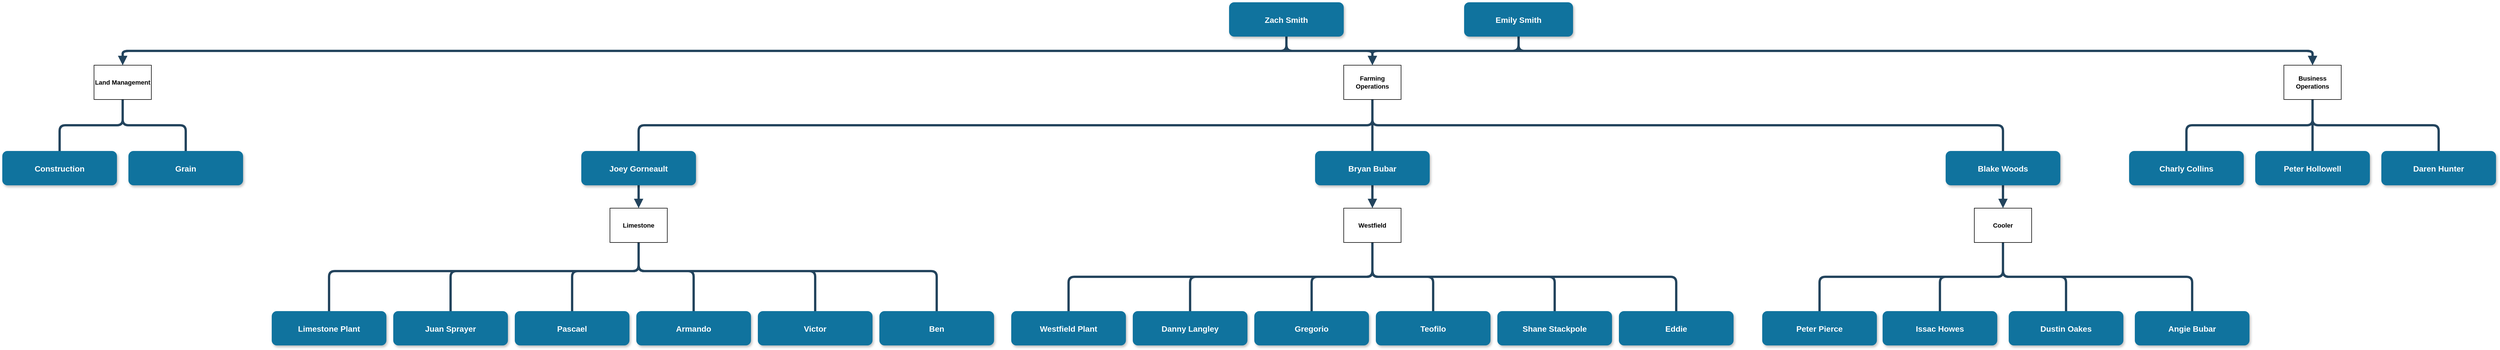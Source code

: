 <mxfile version="26.0.15">
  <diagram name="Page-1" id="97916047-d0de-89f5-080d-49f4d83e522f">
    <mxGraphModel dx="4978" dy="967" grid="1" gridSize="10" guides="1" tooltips="1" connect="1" arrows="1" fold="1" page="1" pageScale="1.5" pageWidth="1169" pageHeight="827" background="none" math="0" shadow="0">
      <root>
        <mxCell id="0" />
        <mxCell id="1" parent="0" />
        <mxCell id="kjqUYPn-NtSr5DM89MB0-171" style="edgeStyle=elbowEdgeStyle;shape=connector;rounded=1;orthogonalLoop=1;jettySize=auto;elbow=vertical;html=1;exitX=0.5;exitY=1;exitDx=0;exitDy=0;strokeColor=#23445D;strokeWidth=4;align=center;verticalAlign=middle;fontFamily=Helvetica;fontSize=11;fontColor=default;fontStyle=1;labelBackgroundColor=default;endArrow=block;endFill=1;" edge="1" parent="1" source="4" target="kjqUYPn-NtSr5DM89MB0-170">
          <mxGeometry relative="1" as="geometry" />
        </mxCell>
        <mxCell id="4" value="Joey Gorneault" style="rounded=1;fillColor=#10739E;strokeColor=none;shadow=1;gradientColor=none;fontStyle=1;fontColor=#FFFFFF;fontSize=14;" parent="1" vertex="1">
          <mxGeometry x="-1290" y="430" width="200" height="60" as="geometry" />
        </mxCell>
        <mxCell id="kjqUYPn-NtSr5DM89MB0-139" style="edgeStyle=elbowEdgeStyle;shape=connector;rounded=1;orthogonalLoop=1;jettySize=auto;elbow=vertical;html=1;entryX=0.5;entryY=0;entryDx=0;entryDy=0;strokeColor=#23445D;strokeWidth=4;align=center;verticalAlign=middle;fontFamily=Helvetica;fontSize=11;fontColor=default;fontStyle=1;labelBackgroundColor=default;endArrow=none;endFill=1;exitX=0.5;exitY=1;exitDx=0;exitDy=0;startFill=0;" edge="1" parent="1" source="kjqUYPn-NtSr5DM89MB0-147" target="kjqUYPn-NtSr5DM89MB0-138">
          <mxGeometry relative="1" as="geometry">
            <Array as="points">
              <mxPoint x="-170" y="650" />
            </Array>
          </mxGeometry>
        </mxCell>
        <mxCell id="kjqUYPn-NtSr5DM89MB0-140" style="edgeStyle=elbowEdgeStyle;shape=connector;rounded=1;orthogonalLoop=1;jettySize=auto;elbow=vertical;html=1;entryX=0.5;entryY=0;entryDx=0;entryDy=0;strokeColor=#23445D;strokeWidth=4;align=center;verticalAlign=middle;fontFamily=Helvetica;fontSize=11;fontColor=default;fontStyle=1;labelBackgroundColor=default;endArrow=none;endFill=1;exitX=0.5;exitY=1;exitDx=0;exitDy=0;startFill=0;" edge="1" parent="1" source="kjqUYPn-NtSr5DM89MB0-147" target="kjqUYPn-NtSr5DM89MB0-134">
          <mxGeometry relative="1" as="geometry">
            <Array as="points">
              <mxPoint x="-80" y="650" />
            </Array>
          </mxGeometry>
        </mxCell>
        <mxCell id="kjqUYPn-NtSr5DM89MB0-142" style="edgeStyle=elbowEdgeStyle;shape=connector;rounded=1;orthogonalLoop=1;jettySize=auto;elbow=vertical;html=1;entryX=0.5;entryY=0;entryDx=0;entryDy=0;strokeColor=#23445D;strokeWidth=4;align=center;verticalAlign=middle;fontFamily=Helvetica;fontSize=11;fontColor=default;fontStyle=1;labelBackgroundColor=default;endArrow=none;endFill=1;exitX=0.5;exitY=1;exitDx=0;exitDy=0;startFill=0;" edge="1" parent="1" source="kjqUYPn-NtSr5DM89MB0-147" target="kjqUYPn-NtSr5DM89MB0-136">
          <mxGeometry relative="1" as="geometry">
            <Array as="points">
              <mxPoint x="150" y="650" />
            </Array>
          </mxGeometry>
        </mxCell>
        <mxCell id="kjqUYPn-NtSr5DM89MB0-143" style="edgeStyle=elbowEdgeStyle;shape=connector;rounded=1;orthogonalLoop=1;jettySize=auto;elbow=vertical;html=1;entryX=0.5;entryY=0;entryDx=0;entryDy=0;strokeColor=#23445D;strokeWidth=4;align=center;verticalAlign=middle;fontFamily=Helvetica;fontSize=11;fontColor=default;fontStyle=1;labelBackgroundColor=default;endArrow=none;endFill=1;exitX=0.5;exitY=1;exitDx=0;exitDy=0;startFill=0;" edge="1" parent="1" source="kjqUYPn-NtSr5DM89MB0-147" target="kjqUYPn-NtSr5DM89MB0-133">
          <mxGeometry relative="1" as="geometry">
            <Array as="points">
              <mxPoint x="250" y="650" />
            </Array>
          </mxGeometry>
        </mxCell>
        <mxCell id="kjqUYPn-NtSr5DM89MB0-144" style="edgeStyle=elbowEdgeStyle;shape=connector;rounded=1;orthogonalLoop=1;jettySize=auto;elbow=vertical;html=1;entryX=0.5;entryY=0;entryDx=0;entryDy=0;strokeColor=#23445D;strokeWidth=4;align=center;verticalAlign=middle;fontFamily=Helvetica;fontSize=11;fontColor=default;fontStyle=1;labelBackgroundColor=default;endArrow=none;endFill=1;exitX=0.5;exitY=1;exitDx=0;exitDy=0;startFill=0;" edge="1" parent="1" source="kjqUYPn-NtSr5DM89MB0-147" target="kjqUYPn-NtSr5DM89MB0-137">
          <mxGeometry relative="1" as="geometry">
            <Array as="points">
              <mxPoint x="340" y="650" />
            </Array>
          </mxGeometry>
        </mxCell>
        <mxCell id="kjqUYPn-NtSr5DM89MB0-146" style="edgeStyle=elbowEdgeStyle;shape=connector;rounded=1;orthogonalLoop=1;jettySize=auto;elbow=vertical;html=1;entryX=0.5;entryY=0;entryDx=0;entryDy=0;strokeColor=#23445D;strokeWidth=4;align=center;verticalAlign=middle;fontFamily=Helvetica;fontSize=11;fontColor=default;fontStyle=1;labelBackgroundColor=default;endArrow=none;endFill=1;exitX=0.5;exitY=1;exitDx=0;exitDy=0;startFill=0;" edge="1" parent="1" source="kjqUYPn-NtSr5DM89MB0-147" target="kjqUYPn-NtSr5DM89MB0-135">
          <mxGeometry relative="1" as="geometry">
            <Array as="points">
              <mxPoint x="40" y="650" />
            </Array>
          </mxGeometry>
        </mxCell>
        <mxCell id="kjqUYPn-NtSr5DM89MB0-149" style="edgeStyle=elbowEdgeStyle;shape=connector;rounded=1;orthogonalLoop=1;jettySize=auto;elbow=vertical;html=1;entryX=0.5;entryY=0;entryDx=0;entryDy=0;strokeColor=#23445D;strokeWidth=4;align=center;verticalAlign=middle;fontFamily=Helvetica;fontSize=11;fontColor=default;fontStyle=1;labelBackgroundColor=default;endArrow=block;endFill=1;" edge="1" parent="1" source="5" target="kjqUYPn-NtSr5DM89MB0-147">
          <mxGeometry relative="1" as="geometry" />
        </mxCell>
        <mxCell id="5" value="Bryan Bubar" style="rounded=1;fillColor=#10739E;strokeColor=none;shadow=1;gradientColor=none;fontStyle=1;fontColor=#FFFFFF;fontSize=14;" parent="1" vertex="1">
          <mxGeometry x="-10" y="430" width="200" height="60" as="geometry" />
        </mxCell>
        <mxCell id="kjqUYPn-NtSr5DM89MB0-77" style="edgeStyle=elbowEdgeStyle;shape=connector;rounded=1;orthogonalLoop=1;jettySize=auto;elbow=vertical;html=1;startArrow=none;endArrow=none;strokeColor=#23445D;strokeWidth=4;align=center;verticalAlign=middle;fontFamily=Helvetica;fontSize=11;fontColor=default;fontStyle=1;labelBackgroundColor=default;exitX=0.5;exitY=1;exitDx=0;exitDy=0;" edge="1" parent="1" source="kjqUYPn-NtSr5DM89MB0-75" target="4">
          <mxGeometry relative="1" as="geometry" />
        </mxCell>
        <mxCell id="kjqUYPn-NtSr5DM89MB0-78" style="edgeStyle=elbowEdgeStyle;shape=connector;rounded=1;orthogonalLoop=1;jettySize=auto;elbow=vertical;html=1;startArrow=none;endArrow=none;entryX=0.5;entryY=0;entryDx=0;entryDy=0;strokeColor=#23445D;strokeWidth=4;align=center;verticalAlign=middle;fontFamily=Helvetica;fontSize=11;fontColor=default;fontStyle=1;labelBackgroundColor=default;exitX=0.5;exitY=1;exitDx=0;exitDy=0;" edge="1" parent="1" source="kjqUYPn-NtSr5DM89MB0-75" target="5">
          <mxGeometry relative="1" as="geometry">
            <mxPoint x="220" y="370" as="sourcePoint" />
          </mxGeometry>
        </mxCell>
        <mxCell id="kjqUYPn-NtSr5DM89MB0-174" style="edgeStyle=elbowEdgeStyle;shape=connector;rounded=1;orthogonalLoop=1;jettySize=auto;elbow=vertical;html=1;startArrow=none;endArrow=none;exitX=0.5;exitY=1;exitDx=0;exitDy=0;entryX=0.5;entryY=0;entryDx=0;entryDy=0;strokeColor=#23445D;strokeWidth=4;align=center;verticalAlign=middle;fontFamily=Helvetica;fontSize=11;fontColor=default;fontStyle=1;labelBackgroundColor=default;" edge="1" parent="1" source="kjqUYPn-NtSr5DM89MB0-75" target="kjqUYPn-NtSr5DM89MB0-106">
          <mxGeometry relative="1" as="geometry" />
        </mxCell>
        <mxCell id="kjqUYPn-NtSr5DM89MB0-75" value="Farming Operations" style="whiteSpace=wrap;html=1;align=center;verticalAlign=middle;treeFolding=1;treeMoving=1;newEdgeStyle={&quot;edgeStyle&quot;:&quot;elbowEdgeStyle&quot;,&quot;startArrow&quot;:&quot;none&quot;,&quot;endArrow&quot;:&quot;none&quot;};fontFamily=Helvetica;fontSize=11;fontColor=default;fontStyle=1;labelBackgroundColor=default;" vertex="1" parent="1">
          <mxGeometry x="40" y="280" width="100" height="60" as="geometry" />
        </mxCell>
        <mxCell id="kjqUYPn-NtSr5DM89MB0-90" style="edgeStyle=elbowEdgeStyle;shape=connector;rounded=1;orthogonalLoop=1;jettySize=auto;elbow=vertical;html=1;entryX=0.5;entryY=0;entryDx=0;entryDy=0;strokeColor=#23445D;strokeWidth=4;align=center;verticalAlign=middle;fontFamily=Helvetica;fontSize=11;fontColor=default;fontStyle=1;labelBackgroundColor=default;endArrow=block;endFill=1;exitX=0.5;exitY=1;exitDx=0;exitDy=0;flowAnimation=0;" edge="1" parent="1" source="kjqUYPn-NtSr5DM89MB0-87" target="kjqUYPn-NtSr5DM89MB0-75">
          <mxGeometry relative="1" as="geometry" />
        </mxCell>
        <mxCell id="kjqUYPn-NtSr5DM89MB0-94" style="edgeStyle=elbowEdgeStyle;shape=connector;rounded=1;orthogonalLoop=1;jettySize=auto;elbow=vertical;html=1;exitX=0.5;exitY=1;exitDx=0;exitDy=0;strokeColor=#23445D;strokeWidth=4;align=center;verticalAlign=middle;fontFamily=Helvetica;fontSize=11;fontColor=default;fontStyle=1;labelBackgroundColor=default;endArrow=block;endFill=1;" edge="1" parent="1" source="kjqUYPn-NtSr5DM89MB0-87" target="kjqUYPn-NtSr5DM89MB0-91">
          <mxGeometry relative="1" as="geometry" />
        </mxCell>
        <mxCell id="kjqUYPn-NtSr5DM89MB0-120" style="edgeStyle=elbowEdgeStyle;shape=connector;rounded=1;orthogonalLoop=1;jettySize=auto;elbow=vertical;html=1;entryX=0.5;entryY=0;entryDx=0;entryDy=0;strokeColor=#23445D;strokeWidth=4;align=center;verticalAlign=middle;fontFamily=Helvetica;fontSize=11;fontColor=default;fontStyle=1;labelBackgroundColor=default;endArrow=block;endFill=1;" edge="1" parent="1" source="kjqUYPn-NtSr5DM89MB0-87" target="kjqUYPn-NtSr5DM89MB0-117">
          <mxGeometry relative="1" as="geometry" />
        </mxCell>
        <mxCell id="kjqUYPn-NtSr5DM89MB0-87" value="Emily Smith" style="rounded=1;fillColor=#10739E;strokeColor=none;shadow=1;gradientColor=none;fontStyle=1;fontColor=#FFFFFF;fontSize=14;" vertex="1" parent="1">
          <mxGeometry x="250" y="170" width="190" height="60" as="geometry" />
        </mxCell>
        <mxCell id="kjqUYPn-NtSr5DM89MB0-89" style="edgeStyle=elbowEdgeStyle;shape=connector;rounded=1;orthogonalLoop=1;jettySize=auto;elbow=vertical;html=1;exitX=0.5;exitY=1;exitDx=0;exitDy=0;strokeColor=#23445D;strokeWidth=4;align=center;verticalAlign=middle;fontFamily=Helvetica;fontSize=11;fontColor=default;fontStyle=1;labelBackgroundColor=default;endArrow=block;endFill=1;" edge="1" parent="1" source="kjqUYPn-NtSr5DM89MB0-88" target="kjqUYPn-NtSr5DM89MB0-75">
          <mxGeometry relative="1" as="geometry" />
        </mxCell>
        <mxCell id="kjqUYPn-NtSr5DM89MB0-93" style="edgeStyle=elbowEdgeStyle;shape=connector;rounded=1;orthogonalLoop=1;jettySize=auto;elbow=vertical;html=1;exitX=0.5;exitY=1;exitDx=0;exitDy=0;strokeColor=#23445D;strokeWidth=4;align=center;verticalAlign=middle;fontFamily=Helvetica;fontSize=11;fontColor=default;fontStyle=1;labelBackgroundColor=default;endArrow=block;endFill=1;" edge="1" parent="1" source="kjqUYPn-NtSr5DM89MB0-88" target="kjqUYPn-NtSr5DM89MB0-91">
          <mxGeometry relative="1" as="geometry" />
        </mxCell>
        <mxCell id="kjqUYPn-NtSr5DM89MB0-118" style="edgeStyle=elbowEdgeStyle;shape=connector;rounded=1;orthogonalLoop=1;jettySize=auto;elbow=vertical;html=1;strokeColor=#23445D;strokeWidth=4;align=center;verticalAlign=middle;fontFamily=Helvetica;fontSize=11;fontColor=default;fontStyle=1;labelBackgroundColor=default;endArrow=block;endFill=1;" edge="1" parent="1" source="kjqUYPn-NtSr5DM89MB0-88" target="kjqUYPn-NtSr5DM89MB0-117">
          <mxGeometry relative="1" as="geometry" />
        </mxCell>
        <mxCell id="kjqUYPn-NtSr5DM89MB0-88" value="Zach Smith" style="rounded=1;fillColor=#10739E;strokeColor=none;shadow=1;gradientColor=none;fontStyle=1;fontColor=#FFFFFF;fontSize=14;" vertex="1" parent="1">
          <mxGeometry x="-160" y="170" width="200" height="60" as="geometry" />
        </mxCell>
        <mxCell id="kjqUYPn-NtSr5DM89MB0-175" style="edgeStyle=elbowEdgeStyle;shape=connector;rounded=1;orthogonalLoop=1;jettySize=auto;elbow=vertical;html=1;exitX=0.5;exitY=1;exitDx=0;exitDy=0;entryX=0.5;entryY=0;entryDx=0;entryDy=0;strokeColor=#23445D;strokeWidth=4;align=center;verticalAlign=middle;fontFamily=Helvetica;fontSize=11;fontColor=default;fontStyle=1;labelBackgroundColor=default;endArrow=block;endFill=1;" edge="1" parent="1" source="kjqUYPn-NtSr5DM89MB0-106" target="kjqUYPn-NtSr5DM89MB0-110">
          <mxGeometry relative="1" as="geometry" />
        </mxCell>
        <mxCell id="kjqUYPn-NtSr5DM89MB0-106" value="Blake Woods" style="rounded=1;fillColor=#10739E;strokeColor=none;shadow=1;gradientColor=none;fontStyle=1;fontColor=#FFFFFF;fontSize=14;" vertex="1" parent="1">
          <mxGeometry x="1090" y="430" width="200" height="60" as="geometry" />
        </mxCell>
        <mxCell id="kjqUYPn-NtSr5DM89MB0-176" style="edgeStyle=elbowEdgeStyle;shape=connector;rounded=1;orthogonalLoop=1;jettySize=auto;elbow=vertical;html=1;startArrow=none;endArrow=none;entryX=0.5;entryY=0;entryDx=0;entryDy=0;strokeColor=#23445D;strokeWidth=4;align=center;verticalAlign=middle;fontFamily=Helvetica;fontSize=11;fontColor=default;fontStyle=1;labelBackgroundColor=default;" edge="1" parent="1" source="kjqUYPn-NtSr5DM89MB0-110" target="kjqUYPn-NtSr5DM89MB0-125">
          <mxGeometry relative="1" as="geometry" />
        </mxCell>
        <mxCell id="kjqUYPn-NtSr5DM89MB0-177" style="edgeStyle=elbowEdgeStyle;shape=connector;rounded=1;orthogonalLoop=1;jettySize=auto;elbow=vertical;html=1;startArrow=none;endArrow=none;entryX=0.5;entryY=0;entryDx=0;entryDy=0;strokeColor=#23445D;strokeWidth=4;align=center;verticalAlign=middle;fontFamily=Helvetica;fontSize=11;fontColor=default;fontStyle=1;labelBackgroundColor=default;" edge="1" parent="1" source="kjqUYPn-NtSr5DM89MB0-110" target="kjqUYPn-NtSr5DM89MB0-126">
          <mxGeometry relative="1" as="geometry" />
        </mxCell>
        <mxCell id="kjqUYPn-NtSr5DM89MB0-178" style="edgeStyle=elbowEdgeStyle;shape=connector;rounded=1;orthogonalLoop=1;jettySize=auto;elbow=vertical;html=1;startArrow=none;endArrow=none;entryX=0.5;entryY=0;entryDx=0;entryDy=0;strokeColor=#23445D;strokeWidth=4;align=center;verticalAlign=middle;fontFamily=Helvetica;fontSize=11;fontColor=default;fontStyle=1;labelBackgroundColor=default;" edge="1" parent="1" source="kjqUYPn-NtSr5DM89MB0-110" target="kjqUYPn-NtSr5DM89MB0-127">
          <mxGeometry relative="1" as="geometry" />
        </mxCell>
        <mxCell id="kjqUYPn-NtSr5DM89MB0-179" style="edgeStyle=elbowEdgeStyle;shape=connector;rounded=1;orthogonalLoop=1;jettySize=auto;elbow=vertical;html=1;startArrow=none;endArrow=none;entryX=0.5;entryY=0;entryDx=0;entryDy=0;strokeColor=#23445D;strokeWidth=4;align=center;verticalAlign=middle;fontFamily=Helvetica;fontSize=11;fontColor=default;fontStyle=1;labelBackgroundColor=default;" edge="1" parent="1" source="kjqUYPn-NtSr5DM89MB0-110" target="kjqUYPn-NtSr5DM89MB0-124">
          <mxGeometry relative="1" as="geometry" />
        </mxCell>
        <mxCell id="kjqUYPn-NtSr5DM89MB0-110" value="Cooler" style="whiteSpace=wrap;html=1;align=center;verticalAlign=middle;treeFolding=1;treeMoving=1;newEdgeStyle={&quot;edgeStyle&quot;:&quot;elbowEdgeStyle&quot;,&quot;startArrow&quot;:&quot;none&quot;,&quot;endArrow&quot;:&quot;none&quot;};fontFamily=Helvetica;fontSize=11;fontColor=default;fontStyle=1;labelBackgroundColor=default;" vertex="1" parent="1">
          <mxGeometry x="1140" y="530" width="100" height="60" as="geometry" />
        </mxCell>
        <mxCell id="kjqUYPn-NtSr5DM89MB0-113" value="Charly Collins" style="rounded=1;fillColor=#10739E;strokeColor=none;shadow=1;gradientColor=none;fontStyle=1;fontColor=#FFFFFF;fontSize=14;" vertex="1" parent="1">
          <mxGeometry x="1410" y="430" width="200" height="60" as="geometry" />
        </mxCell>
        <mxCell id="kjqUYPn-NtSr5DM89MB0-114" value="Peter Hollowell" style="rounded=1;fillColor=#10739E;strokeColor=none;shadow=1;gradientColor=none;fontStyle=1;fontColor=#FFFFFF;fontSize=14;" vertex="1" parent="1">
          <mxGeometry x="1630" y="430" width="200" height="60" as="geometry" />
        </mxCell>
        <mxCell id="kjqUYPn-NtSr5DM89MB0-115" style="edgeStyle=elbowEdgeStyle;shape=connector;rounded=1;orthogonalLoop=1;jettySize=auto;elbow=vertical;html=1;startArrow=none;endArrow=none;strokeColor=#23445D;strokeWidth=4;align=center;verticalAlign=middle;fontFamily=Helvetica;fontSize=11;fontColor=default;fontStyle=1;labelBackgroundColor=default;exitX=0.5;exitY=1;exitDx=0;exitDy=0;" edge="1" parent="1" source="kjqUYPn-NtSr5DM89MB0-117" target="kjqUYPn-NtSr5DM89MB0-113">
          <mxGeometry relative="1" as="geometry" />
        </mxCell>
        <mxCell id="kjqUYPn-NtSr5DM89MB0-116" style="edgeStyle=elbowEdgeStyle;shape=connector;rounded=1;orthogonalLoop=1;jettySize=auto;elbow=vertical;html=1;startArrow=none;endArrow=none;entryX=0.5;entryY=0;entryDx=0;entryDy=0;strokeColor=#23445D;strokeWidth=4;align=center;verticalAlign=middle;fontFamily=Helvetica;fontSize=11;fontColor=default;fontStyle=1;labelBackgroundColor=default;exitX=0.5;exitY=1;exitDx=0;exitDy=0;" edge="1" parent="1" source="kjqUYPn-NtSr5DM89MB0-117" target="kjqUYPn-NtSr5DM89MB0-114">
          <mxGeometry relative="1" as="geometry">
            <mxPoint x="1750" y="370" as="sourcePoint" />
          </mxGeometry>
        </mxCell>
        <mxCell id="kjqUYPn-NtSr5DM89MB0-123" style="edgeStyle=elbowEdgeStyle;shape=connector;rounded=1;orthogonalLoop=1;jettySize=auto;elbow=vertical;html=1;startArrow=none;endArrow=none;exitX=0.5;exitY=1;exitDx=0;exitDy=0;entryX=0.5;entryY=0;entryDx=0;entryDy=0;strokeColor=#23445D;strokeWidth=4;align=center;verticalAlign=middle;fontFamily=Helvetica;fontSize=11;fontColor=default;fontStyle=1;labelBackgroundColor=default;" edge="1" parent="1" source="kjqUYPn-NtSr5DM89MB0-117" target="kjqUYPn-NtSr5DM89MB0-122">
          <mxGeometry relative="1" as="geometry" />
        </mxCell>
        <mxCell id="kjqUYPn-NtSr5DM89MB0-117" value="Business Operations" style="whiteSpace=wrap;html=1;align=center;verticalAlign=middle;treeFolding=1;treeMoving=1;newEdgeStyle={&quot;edgeStyle&quot;:&quot;elbowEdgeStyle&quot;,&quot;startArrow&quot;:&quot;none&quot;,&quot;endArrow&quot;:&quot;none&quot;};fontFamily=Helvetica;fontSize=11;fontColor=default;fontStyle=1;labelBackgroundColor=default;" vertex="1" parent="1">
          <mxGeometry x="1680" y="280" width="100" height="60" as="geometry" />
        </mxCell>
        <mxCell id="kjqUYPn-NtSr5DM89MB0-122" value="Daren Hunter" style="rounded=1;fillColor=#10739E;strokeColor=none;shadow=1;gradientColor=none;fontStyle=1;fontColor=#FFFFFF;fontSize=14;" vertex="1" parent="1">
          <mxGeometry x="1850" y="430" width="200" height="60" as="geometry" />
        </mxCell>
        <mxCell id="kjqUYPn-NtSr5DM89MB0-124" value="Angie Bubar" style="rounded=1;fillColor=#10739E;strokeColor=none;shadow=1;gradientColor=none;fontStyle=1;fontColor=#FFFFFF;fontSize=14;" vertex="1" parent="1">
          <mxGeometry x="1420" y="710" width="200" height="60" as="geometry" />
        </mxCell>
        <mxCell id="kjqUYPn-NtSr5DM89MB0-125" value="Peter Pierce" style="rounded=1;fillColor=#10739E;strokeColor=none;shadow=1;gradientColor=none;fontStyle=1;fontColor=#FFFFFF;fontSize=14;" vertex="1" parent="1">
          <mxGeometry x="770" y="710" width="200" height="60" as="geometry" />
        </mxCell>
        <mxCell id="kjqUYPn-NtSr5DM89MB0-126" value="Issac Howes" style="rounded=1;fillColor=#10739E;strokeColor=none;shadow=1;gradientColor=none;fontStyle=1;fontColor=#FFFFFF;fontSize=14;" vertex="1" parent="1">
          <mxGeometry x="980" y="710" width="200" height="60" as="geometry" />
        </mxCell>
        <mxCell id="kjqUYPn-NtSr5DM89MB0-127" value="Dustin Oakes" style="rounded=1;fillColor=#10739E;strokeColor=none;shadow=1;gradientColor=none;fontStyle=1;fontColor=#FFFFFF;fontSize=14;" vertex="1" parent="1">
          <mxGeometry x="1200" y="710" width="200" height="60" as="geometry" />
        </mxCell>
        <mxCell id="kjqUYPn-NtSr5DM89MB0-132" value="" style="group" vertex="1" connectable="0" parent="1">
          <mxGeometry x="-2300" y="280" width="420" height="210" as="geometry" />
        </mxCell>
        <mxCell id="kjqUYPn-NtSr5DM89MB0-97" style="edgeStyle=elbowEdgeStyle;shape=connector;rounded=1;orthogonalLoop=1;jettySize=auto;elbow=vertical;html=1;startArrow=none;endArrow=none;entryX=0.5;entryY=0;entryDx=0;entryDy=0;strokeColor=#23445D;strokeWidth=4;align=center;verticalAlign=middle;fontFamily=Helvetica;fontSize=11;fontColor=default;fontStyle=1;labelBackgroundColor=default;" edge="1" parent="kjqUYPn-NtSr5DM89MB0-132" source="kjqUYPn-NtSr5DM89MB0-91" target="kjqUYPn-NtSr5DM89MB0-95">
          <mxGeometry relative="1" as="geometry" />
        </mxCell>
        <mxCell id="kjqUYPn-NtSr5DM89MB0-98" style="edgeStyle=elbowEdgeStyle;shape=connector;rounded=1;orthogonalLoop=1;jettySize=auto;elbow=vertical;html=1;startArrow=none;endArrow=none;exitX=0.5;exitY=1;exitDx=0;exitDy=0;entryX=0.5;entryY=0;entryDx=0;entryDy=0;strokeColor=#23445D;strokeWidth=4;align=center;verticalAlign=middle;fontFamily=Helvetica;fontSize=11;fontColor=default;fontStyle=1;labelBackgroundColor=default;" edge="1" parent="kjqUYPn-NtSr5DM89MB0-132" source="kjqUYPn-NtSr5DM89MB0-91" target="kjqUYPn-NtSr5DM89MB0-96">
          <mxGeometry relative="1" as="geometry" />
        </mxCell>
        <mxCell id="kjqUYPn-NtSr5DM89MB0-91" value="Land Management" style="whiteSpace=wrap;html=1;align=center;verticalAlign=middle;treeFolding=1;treeMoving=1;newEdgeStyle={&quot;edgeStyle&quot;:&quot;elbowEdgeStyle&quot;,&quot;startArrow&quot;:&quot;none&quot;,&quot;endArrow&quot;:&quot;none&quot;};fontFamily=Helvetica;fontSize=11;fontColor=default;fontStyle=1;labelBackgroundColor=default;" vertex="1" parent="kjqUYPn-NtSr5DM89MB0-132">
          <mxGeometry x="160" width="100" height="60" as="geometry" />
        </mxCell>
        <mxCell id="kjqUYPn-NtSr5DM89MB0-95" value="Construction" style="rounded=1;fillColor=#10739E;strokeColor=none;shadow=1;gradientColor=none;fontStyle=1;fontColor=#FFFFFF;fontSize=14;" vertex="1" parent="kjqUYPn-NtSr5DM89MB0-132">
          <mxGeometry y="150" width="200" height="60" as="geometry" />
        </mxCell>
        <mxCell id="kjqUYPn-NtSr5DM89MB0-96" value="Grain" style="rounded=1;fillColor=#10739E;strokeColor=none;shadow=1;gradientColor=none;fontStyle=1;fontColor=#FFFFFF;fontSize=14;" vertex="1" parent="kjqUYPn-NtSr5DM89MB0-132">
          <mxGeometry x="220" y="150" width="200" height="60" as="geometry" />
        </mxCell>
        <mxCell id="kjqUYPn-NtSr5DM89MB0-133" value="Shane Stackpole" style="rounded=1;fillColor=#10739E;strokeColor=none;shadow=1;gradientColor=none;fontStyle=1;fontColor=#FFFFFF;fontSize=14;" vertex="1" parent="1">
          <mxGeometry x="308" y="710" width="200" height="60" as="geometry" />
        </mxCell>
        <mxCell id="kjqUYPn-NtSr5DM89MB0-134" value="Danny Langley" style="rounded=1;fillColor=#10739E;strokeColor=none;shadow=1;gradientColor=none;fontStyle=1;fontColor=#FFFFFF;fontSize=14;" vertex="1" parent="1">
          <mxGeometry x="-328" y="710" width="200" height="60" as="geometry" />
        </mxCell>
        <mxCell id="kjqUYPn-NtSr5DM89MB0-135" value="Gregorio" style="rounded=1;fillColor=#10739E;strokeColor=none;shadow=1;gradientColor=none;fontStyle=1;fontColor=#FFFFFF;fontSize=14;" vertex="1" parent="1">
          <mxGeometry x="-116" y="710" width="200" height="60" as="geometry" />
        </mxCell>
        <mxCell id="kjqUYPn-NtSr5DM89MB0-136" value="Teofilo" style="rounded=1;fillColor=#10739E;strokeColor=none;shadow=1;gradientColor=none;fontStyle=1;fontColor=#FFFFFF;fontSize=14;" vertex="1" parent="1">
          <mxGeometry x="96" y="710" width="200" height="60" as="geometry" />
        </mxCell>
        <mxCell id="kjqUYPn-NtSr5DM89MB0-137" value="Eddie" style="rounded=1;fillColor=#10739E;strokeColor=none;shadow=1;gradientColor=none;fontStyle=1;fontColor=#FFFFFF;fontSize=14;" vertex="1" parent="1">
          <mxGeometry x="520" y="710" width="200" height="60" as="geometry" />
        </mxCell>
        <mxCell id="kjqUYPn-NtSr5DM89MB0-138" value="Westfield Plant" style="rounded=1;fillColor=#10739E;strokeColor=none;shadow=1;gradientColor=none;fontStyle=1;fontColor=#FFFFFF;fontSize=14;" vertex="1" parent="1">
          <mxGeometry x="-540" y="710" width="200" height="60" as="geometry" />
        </mxCell>
        <mxCell id="kjqUYPn-NtSr5DM89MB0-147" value="Westfield" style="whiteSpace=wrap;html=1;align=center;verticalAlign=middle;treeFolding=1;treeMoving=1;newEdgeStyle={&quot;edgeStyle&quot;:&quot;elbowEdgeStyle&quot;,&quot;startArrow&quot;:&quot;none&quot;,&quot;endArrow&quot;:&quot;none&quot;};fontFamily=Helvetica;fontSize=11;fontColor=default;fontStyle=1;labelBackgroundColor=default;" vertex="1" parent="1">
          <mxGeometry x="40" y="530" width="100" height="60" as="geometry" />
        </mxCell>
        <mxCell id="kjqUYPn-NtSr5DM89MB0-158" style="edgeStyle=elbowEdgeStyle;shape=connector;rounded=1;orthogonalLoop=1;jettySize=auto;elbow=vertical;html=1;entryX=0.5;entryY=0;entryDx=0;entryDy=0;strokeColor=#23445D;strokeWidth=4;align=center;verticalAlign=middle;fontFamily=Helvetica;fontSize=11;fontColor=default;fontStyle=1;labelBackgroundColor=default;endArrow=none;endFill=1;exitX=0.5;exitY=1;exitDx=0;exitDy=0;startFill=0;" edge="1" parent="1" source="kjqUYPn-NtSr5DM89MB0-170" target="kjqUYPn-NtSr5DM89MB0-169">
          <mxGeometry relative="1" as="geometry">
            <Array as="points">
              <mxPoint x="-1140" y="640" />
            </Array>
          </mxGeometry>
        </mxCell>
        <mxCell id="kjqUYPn-NtSr5DM89MB0-159" style="edgeStyle=elbowEdgeStyle;shape=connector;rounded=1;orthogonalLoop=1;jettySize=auto;elbow=vertical;html=1;entryX=0.5;entryY=0;entryDx=0;entryDy=0;strokeColor=#23445D;strokeWidth=4;align=center;verticalAlign=middle;fontFamily=Helvetica;fontSize=11;fontColor=default;fontStyle=1;labelBackgroundColor=default;endArrow=none;endFill=1;exitX=0.5;exitY=1;exitDx=0;exitDy=0;startFill=0;" edge="1" parent="1" source="kjqUYPn-NtSr5DM89MB0-170" target="kjqUYPn-NtSr5DM89MB0-165">
          <mxGeometry relative="1" as="geometry">
            <Array as="points">
              <mxPoint x="-1390" y="640" />
            </Array>
          </mxGeometry>
        </mxCell>
        <mxCell id="kjqUYPn-NtSr5DM89MB0-160" style="edgeStyle=elbowEdgeStyle;shape=connector;rounded=1;orthogonalLoop=1;jettySize=auto;elbow=vertical;html=1;entryX=0.5;entryY=0;entryDx=0;entryDy=0;strokeColor=#23445D;strokeWidth=4;align=center;verticalAlign=middle;fontFamily=Helvetica;fontSize=11;fontColor=default;fontStyle=1;labelBackgroundColor=default;endArrow=none;endFill=1;exitX=0.5;exitY=1;exitDx=0;exitDy=0;startFill=0;" edge="1" parent="1" source="kjqUYPn-NtSr5DM89MB0-170" target="kjqUYPn-NtSr5DM89MB0-167">
          <mxGeometry relative="1" as="geometry">
            <Array as="points">
              <mxPoint x="-1180" y="640" />
              <mxPoint x="-674" y="720" />
            </Array>
          </mxGeometry>
        </mxCell>
        <mxCell id="kjqUYPn-NtSr5DM89MB0-161" style="edgeStyle=elbowEdgeStyle;shape=connector;rounded=1;orthogonalLoop=1;jettySize=auto;elbow=vertical;html=1;entryX=0.5;entryY=0;entryDx=0;entryDy=0;strokeColor=#23445D;strokeWidth=4;align=center;verticalAlign=middle;fontFamily=Helvetica;fontSize=11;fontColor=default;fontStyle=1;labelBackgroundColor=default;endArrow=none;endFill=1;exitX=0.5;exitY=1;exitDx=0;exitDy=0;startFill=0;" edge="1" parent="1" source="kjqUYPn-NtSr5DM89MB0-170" target="kjqUYPn-NtSr5DM89MB0-164">
          <mxGeometry relative="1" as="geometry">
            <Array as="points">
              <mxPoint x="-1130" y="640" />
              <mxPoint x="-514" y="720" />
            </Array>
          </mxGeometry>
        </mxCell>
        <mxCell id="kjqUYPn-NtSr5DM89MB0-162" style="edgeStyle=elbowEdgeStyle;shape=connector;rounded=1;orthogonalLoop=1;jettySize=auto;elbow=vertical;html=1;entryX=0.5;entryY=0;entryDx=0;entryDy=0;strokeColor=#23445D;strokeWidth=4;align=center;verticalAlign=middle;fontFamily=Helvetica;fontSize=11;fontColor=default;fontStyle=1;labelBackgroundColor=default;endArrow=none;endFill=1;exitX=0.5;exitY=1;exitDx=0;exitDy=0;startFill=0;" edge="1" parent="1" source="kjqUYPn-NtSr5DM89MB0-170" target="kjqUYPn-NtSr5DM89MB0-168">
          <mxGeometry relative="1" as="geometry">
            <Array as="points">
              <mxPoint x="-1040" y="640" />
              <mxPoint x="-414" y="720" />
            </Array>
          </mxGeometry>
        </mxCell>
        <mxCell id="kjqUYPn-NtSr5DM89MB0-163" style="edgeStyle=elbowEdgeStyle;shape=connector;rounded=1;orthogonalLoop=1;jettySize=auto;elbow=vertical;html=1;entryX=0.5;entryY=0;entryDx=0;entryDy=0;strokeColor=#23445D;strokeWidth=4;align=center;verticalAlign=middle;fontFamily=Helvetica;fontSize=11;fontColor=default;fontStyle=1;labelBackgroundColor=default;endArrow=none;endFill=1;exitX=0.5;exitY=1;exitDx=0;exitDy=0;startFill=0;" edge="1" parent="1" source="kjqUYPn-NtSr5DM89MB0-170" target="kjqUYPn-NtSr5DM89MB0-166">
          <mxGeometry relative="1" as="geometry">
            <Array as="points">
              <mxPoint x="-1180" y="640" />
              <mxPoint x="-1120" y="700" />
            </Array>
          </mxGeometry>
        </mxCell>
        <mxCell id="kjqUYPn-NtSr5DM89MB0-164" value="Victor" style="rounded=1;fillColor=#10739E;strokeColor=none;shadow=1;gradientColor=none;fontStyle=1;fontColor=#FFFFFF;fontSize=14;" vertex="1" parent="1">
          <mxGeometry x="-982" y="710" width="200" height="60" as="geometry" />
        </mxCell>
        <mxCell id="kjqUYPn-NtSr5DM89MB0-165" value="Juan Sprayer" style="rounded=1;fillColor=#10739E;strokeColor=none;shadow=1;gradientColor=none;fontStyle=1;fontColor=#FFFFFF;fontSize=14;" vertex="1" parent="1">
          <mxGeometry x="-1618" y="710" width="200" height="60" as="geometry" />
        </mxCell>
        <mxCell id="kjqUYPn-NtSr5DM89MB0-166" value="Pascael" style="rounded=1;fillColor=#10739E;strokeColor=none;shadow=1;gradientColor=none;fontStyle=1;fontColor=#FFFFFF;fontSize=14;" vertex="1" parent="1">
          <mxGeometry x="-1406" y="710" width="200" height="60" as="geometry" />
        </mxCell>
        <mxCell id="kjqUYPn-NtSr5DM89MB0-167" value="Armando" style="rounded=1;fillColor=#10739E;strokeColor=none;shadow=1;gradientColor=none;fontStyle=1;fontColor=#FFFFFF;fontSize=14;" vertex="1" parent="1">
          <mxGeometry x="-1194" y="710" width="200" height="60" as="geometry" />
        </mxCell>
        <mxCell id="kjqUYPn-NtSr5DM89MB0-168" value="Ben" style="rounded=1;fillColor=#10739E;strokeColor=none;shadow=1;gradientColor=none;fontStyle=1;fontColor=#FFFFFF;fontSize=14;" vertex="1" parent="1">
          <mxGeometry x="-770" y="710" width="200" height="60" as="geometry" />
        </mxCell>
        <mxCell id="kjqUYPn-NtSr5DM89MB0-169" value="Limestone Plant" style="rounded=1;fillColor=#10739E;strokeColor=none;shadow=1;gradientColor=none;fontStyle=1;fontColor=#FFFFFF;fontSize=14;" vertex="1" parent="1">
          <mxGeometry x="-1830" y="710" width="200" height="60" as="geometry" />
        </mxCell>
        <mxCell id="kjqUYPn-NtSr5DM89MB0-170" value="Limestone" style="whiteSpace=wrap;html=1;align=center;verticalAlign=middle;treeFolding=1;treeMoving=1;newEdgeStyle={&quot;edgeStyle&quot;:&quot;elbowEdgeStyle&quot;,&quot;startArrow&quot;:&quot;none&quot;,&quot;endArrow&quot;:&quot;none&quot;};fontFamily=Helvetica;fontSize=11;fontColor=default;fontStyle=1;labelBackgroundColor=default;" vertex="1" parent="1">
          <mxGeometry x="-1240" y="530" width="100" height="60" as="geometry" />
        </mxCell>
      </root>
    </mxGraphModel>
  </diagram>
</mxfile>
